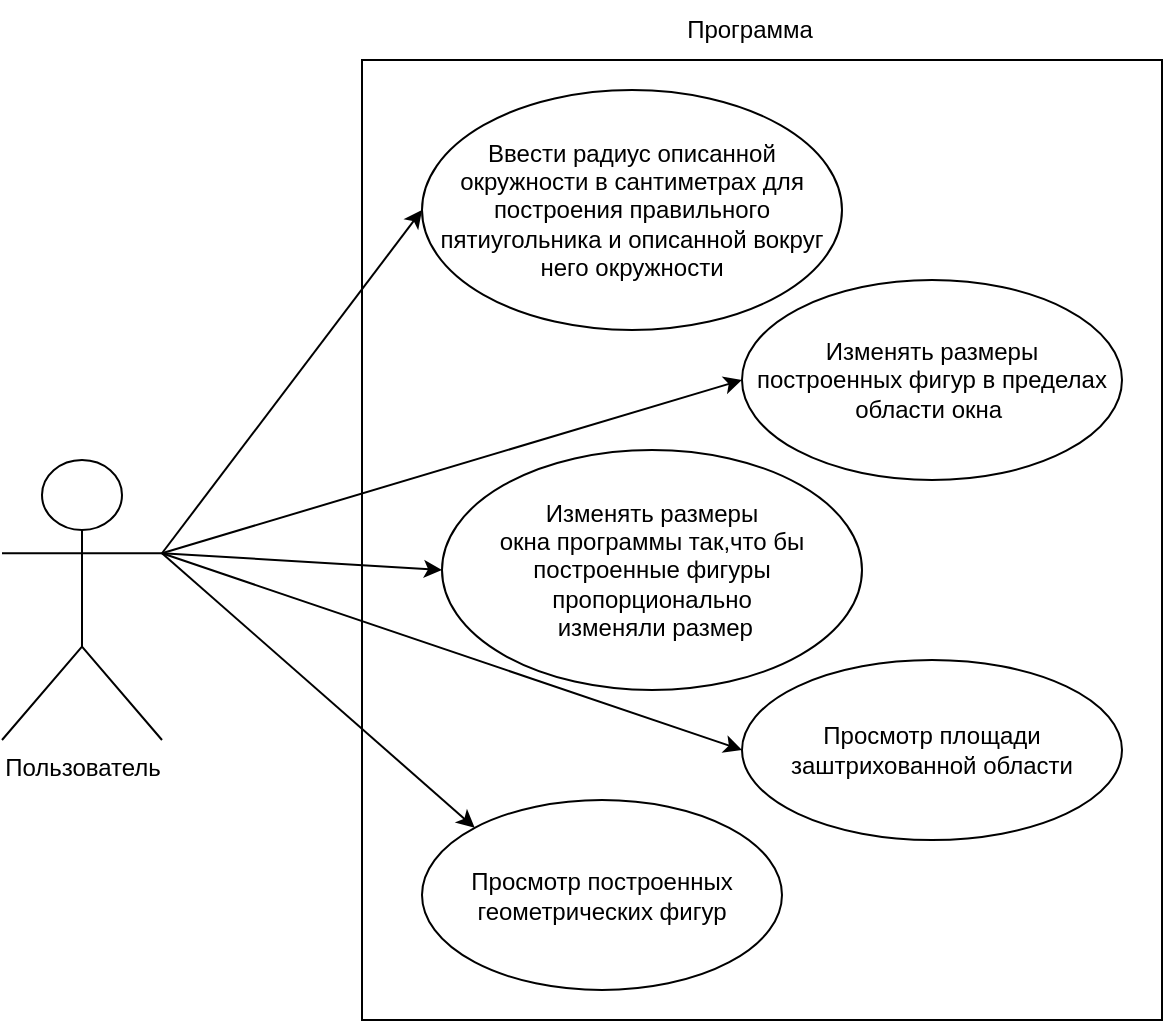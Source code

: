 <mxfile version="17.1.2" type="device" pages="2"><diagram id="xyb_TE4tgCu1eYmfje3q" name="Page-1"><mxGraphModel dx="898" dy="506" grid="1" gridSize="10" guides="1" tooltips="1" connect="1" arrows="1" fold="1" page="1" pageScale="1" pageWidth="827" pageHeight="1169" math="0" shadow="0"><root><mxCell id="0"/><mxCell id="1" parent="0"/><mxCell id="7OuB3oe_U4b8x4eMfk1v-10" value="" style="html=1;" parent="1" vertex="1"><mxGeometry x="190" y="100" width="400" height="480" as="geometry"/></mxCell><mxCell id="7OuB3oe_U4b8x4eMfk1v-1" value="Пользователь" style="shape=umlActor;verticalLabelPosition=bottom;verticalAlign=top;html=1;" parent="1" vertex="1"><mxGeometry x="10" y="300" width="80" height="140" as="geometry"/></mxCell><mxCell id="7OuB3oe_U4b8x4eMfk1v-3" value="Ввести радиус описанной окружности в сантиметрах для построения правильного пятиугольника и описанной вокруг него окружности" style="ellipse;whiteSpace=wrap;html=1;" parent="1" vertex="1"><mxGeometry x="220" y="115" width="210" height="120" as="geometry"/></mxCell><mxCell id="7OuB3oe_U4b8x4eMfk1v-4" value="Изменять размеры &lt;br&gt;окна программы так,что бы построенные фигуры пропорционально&lt;br&gt;&amp;nbsp;изменяли размер" style="ellipse;whiteSpace=wrap;html=1;" parent="1" vertex="1"><mxGeometry x="230" y="295" width="210" height="120" as="geometry"/></mxCell><mxCell id="7OuB3oe_U4b8x4eMfk1v-5" value="Изменять размеры &lt;br&gt;построенных фигур в пределах области окна&amp;nbsp;" style="ellipse;whiteSpace=wrap;html=1;" parent="1" vertex="1"><mxGeometry x="380" y="210" width="190" height="100" as="geometry"/></mxCell><mxCell id="7OuB3oe_U4b8x4eMfk1v-6" value="Просмотр площади заштрихованной области" style="ellipse;whiteSpace=wrap;html=1;" parent="1" vertex="1"><mxGeometry x="380" y="400" width="190" height="90" as="geometry"/></mxCell><mxCell id="7OuB3oe_U4b8x4eMfk1v-7" value="Просмотр построенных геометрических фигур" style="ellipse;whiteSpace=wrap;html=1;" parent="1" vertex="1"><mxGeometry x="220" y="470" width="180" height="95" as="geometry"/></mxCell><mxCell id="7OuB3oe_U4b8x4eMfk1v-12" value="" style="endArrow=classic;html=1;rounded=0;exitX=1;exitY=0.333;exitDx=0;exitDy=0;exitPerimeter=0;entryX=0;entryY=0.5;entryDx=0;entryDy=0;endFill=1;strokeWidth=1;" parent="1" source="7OuB3oe_U4b8x4eMfk1v-1" target="7OuB3oe_U4b8x4eMfk1v-3" edge="1"><mxGeometry width="50" height="50" relative="1" as="geometry"><mxPoint x="430" y="430" as="sourcePoint"/><mxPoint x="480" y="380" as="targetPoint"/></mxGeometry></mxCell><mxCell id="7OuB3oe_U4b8x4eMfk1v-13" value="" style="endArrow=classic;html=1;rounded=0;entryX=0;entryY=0.5;entryDx=0;entryDy=0;endFill=1;strokeWidth=1;exitX=1;exitY=0.333;exitDx=0;exitDy=0;exitPerimeter=0;" parent="1" source="7OuB3oe_U4b8x4eMfk1v-1" target="7OuB3oe_U4b8x4eMfk1v-5" edge="1"><mxGeometry width="50" height="50" relative="1" as="geometry"><mxPoint x="140" y="310" as="sourcePoint"/><mxPoint x="230" y="185" as="targetPoint"/></mxGeometry></mxCell><mxCell id="7OuB3oe_U4b8x4eMfk1v-14" value="" style="endArrow=classic;html=1;rounded=0;entryX=0;entryY=0.5;entryDx=0;entryDy=0;endFill=1;strokeWidth=1;exitX=1;exitY=0.333;exitDx=0;exitDy=0;exitPerimeter=0;" parent="1" source="7OuB3oe_U4b8x4eMfk1v-1" target="7OuB3oe_U4b8x4eMfk1v-4" edge="1"><mxGeometry width="50" height="50" relative="1" as="geometry"><mxPoint x="150" y="320" as="sourcePoint"/><mxPoint x="430" y="265" as="targetPoint"/></mxGeometry></mxCell><mxCell id="7OuB3oe_U4b8x4eMfk1v-15" value="" style="endArrow=classic;html=1;rounded=0;entryX=0;entryY=0.5;entryDx=0;entryDy=0;endFill=1;strokeWidth=1;exitX=1;exitY=0.333;exitDx=0;exitDy=0;exitPerimeter=0;" parent="1" source="7OuB3oe_U4b8x4eMfk1v-1" target="7OuB3oe_U4b8x4eMfk1v-6" edge="1"><mxGeometry width="50" height="50" relative="1" as="geometry"><mxPoint x="150" y="321.667" as="sourcePoint"/><mxPoint x="230" y="355" as="targetPoint"/></mxGeometry></mxCell><mxCell id="7OuB3oe_U4b8x4eMfk1v-16" value="" style="endArrow=classic;html=1;rounded=0;entryX=0;entryY=0;entryDx=0;entryDy=0;endFill=1;strokeWidth=1;exitX=1;exitY=0.333;exitDx=0;exitDy=0;exitPerimeter=0;" parent="1" source="7OuB3oe_U4b8x4eMfk1v-1" target="7OuB3oe_U4b8x4eMfk1v-7" edge="1"><mxGeometry width="50" height="50" relative="1" as="geometry"><mxPoint x="110" y="360" as="sourcePoint"/><mxPoint x="390" y="460" as="targetPoint"/></mxGeometry></mxCell><mxCell id="7OuB3oe_U4b8x4eMfk1v-17" value="Программа" style="text;html=1;strokeColor=none;fillColor=none;align=center;verticalAlign=middle;whiteSpace=wrap;rounded=0;" parent="1" vertex="1"><mxGeometry x="354" y="70" width="60" height="30" as="geometry"/></mxCell></root></mxGraphModel></diagram><diagram id="9DSD4eJZ2dtrkJzE4bH6" name="Page-2"><mxGraphModel dx="769" dy="1616" grid="1" gridSize="10" guides="1" tooltips="1" connect="1" arrows="1" fold="1" page="1" pageScale="1" pageWidth="827" pageHeight="1169" math="0" shadow="0"><root><mxCell id="ToDwqr8CdlI-sWym8V-U-0"/><mxCell id="ToDwqr8CdlI-sWym8V-U-1" parent="ToDwqr8CdlI-sWym8V-U-0"/><mxCell id="UCdXeSphbhnUW3AaHTAP-4" value="" style="edgeStyle=orthogonalEdgeStyle;rounded=0;orthogonalLoop=1;jettySize=auto;html=1;" edge="1" parent="ToDwqr8CdlI-sWym8V-U-1" source="UCdXeSphbhnUW3AaHTAP-1" target="UCdXeSphbhnUW3AaHTAP-3"><mxGeometry relative="1" as="geometry"/></mxCell><mxCell id="UCdXeSphbhnUW3AaHTAP-1" value="radiusChanged" style="rounded=1;whiteSpace=wrap;html=1;arcSize=50;" vertex="1" parent="ToDwqr8CdlI-sWym8V-U-1"><mxGeometry x="300" y="-40" width="180" height="60" as="geometry"/></mxCell><mxCell id="UCdXeSphbhnUW3AaHTAP-6" value="" style="edgeStyle=orthogonalEdgeStyle;rounded=0;orthogonalLoop=1;jettySize=auto;html=1;" edge="1" parent="ToDwqr8CdlI-sWym8V-U-1" source="UCdXeSphbhnUW3AaHTAP-3" target="UCdXeSphbhnUW3AaHTAP-5"><mxGeometry relative="1" as="geometry"><Array as="points"><mxPoint x="560" y="90"/></Array></mxGeometry></mxCell><mxCell id="UCdXeSphbhnUW3AaHTAP-8" value="" style="edgeStyle=orthogonalEdgeStyle;rounded=0;orthogonalLoop=1;jettySize=auto;html=1;" edge="1" parent="ToDwqr8CdlI-sWym8V-U-1" source="UCdXeSphbhnUW3AaHTAP-3" target="UCdXeSphbhnUW3AaHTAP-7"><mxGeometry relative="1" as="geometry"/></mxCell><mxCell id="UCdXeSphbhnUW3AaHTAP-3" value="a &amp;gt;&amp;nbsp;b&amp;nbsp;" style="rhombus;whiteSpace=wrap;html=1;rounded=0;arcSize=50;" vertex="1" parent="ToDwqr8CdlI-sWym8V-U-1"><mxGeometry x="310" y="50" width="160" height="80" as="geometry"/></mxCell><mxCell id="UCdXeSphbhnUW3AaHTAP-16" style="edgeStyle=orthogonalEdgeStyle;rounded=0;orthogonalLoop=1;jettySize=auto;html=1;" edge="1" parent="ToDwqr8CdlI-sWym8V-U-1" source="UCdXeSphbhnUW3AaHTAP-5"><mxGeometry relative="1" as="geometry"><mxPoint x="390" y="350" as="targetPoint"/><Array as="points"><mxPoint x="560" y="350"/><mxPoint x="390" y="350"/></Array></mxGeometry></mxCell><mxCell id="UCdXeSphbhnUW3AaHTAP-5" value="" style="whiteSpace=wrap;html=1;rounded=0;arcSize=50;" vertex="1" parent="ToDwqr8CdlI-sWym8V-U-1"><mxGeometry x="500" y="130" width="120" height="60" as="geometry"/></mxCell><mxCell id="UCdXeSphbhnUW3AaHTAP-12" value="" style="edgeStyle=orthogonalEdgeStyle;rounded=0;orthogonalLoop=1;jettySize=auto;html=1;" edge="1" parent="ToDwqr8CdlI-sWym8V-U-1" source="UCdXeSphbhnUW3AaHTAP-7" target="UCdXeSphbhnUW3AaHTAP-11"><mxGeometry relative="1" as="geometry"><Array as="points"><mxPoint x="200" y="240"/></Array></mxGeometry></mxCell><mxCell id="UCdXeSphbhnUW3AaHTAP-13" style="edgeStyle=orthogonalEdgeStyle;rounded=0;orthogonalLoop=1;jettySize=auto;html=1;entryX=0.5;entryY=0;entryDx=0;entryDy=0;" edge="1" parent="ToDwqr8CdlI-sWym8V-U-1" source="UCdXeSphbhnUW3AaHTAP-7" target="UCdXeSphbhnUW3AaHTAP-18"><mxGeometry relative="1" as="geometry"><mxPoint x="390" y="540" as="targetPoint"/></mxGeometry></mxCell><mxCell id="UCdXeSphbhnUW3AaHTAP-7" value="a &amp;lt;&amp;nbsp;b&amp;nbsp;" style="rhombus;whiteSpace=wrap;html=1;rounded=0;arcSize=50;" vertex="1" parent="ToDwqr8CdlI-sWym8V-U-1"><mxGeometry x="310" y="200" width="160" height="80" as="geometry"/></mxCell><mxCell id="UCdXeSphbhnUW3AaHTAP-9" value="Нет" style="text;html=1;strokeColor=none;fillColor=none;align=center;verticalAlign=middle;whiteSpace=wrap;rounded=0;" vertex="1" parent="ToDwqr8CdlI-sWym8V-U-1"><mxGeometry x="330" y="130" width="60" height="30" as="geometry"/></mxCell><mxCell id="UCdXeSphbhnUW3AaHTAP-10" value="Да" style="text;html=1;strokeColor=none;fillColor=none;align=center;verticalAlign=middle;whiteSpace=wrap;rounded=0;" vertex="1" parent="ToDwqr8CdlI-sWym8V-U-1"><mxGeometry x="480" y="60" width="60" height="30" as="geometry"/></mxCell><mxCell id="UCdXeSphbhnUW3AaHTAP-17" style="edgeStyle=orthogonalEdgeStyle;rounded=0;orthogonalLoop=1;jettySize=auto;html=1;" edge="1" parent="ToDwqr8CdlI-sWym8V-U-1" source="UCdXeSphbhnUW3AaHTAP-11"><mxGeometry relative="1" as="geometry"><mxPoint x="390" y="350" as="targetPoint"/><Array as="points"><mxPoint x="200" y="350"/><mxPoint x="390" y="350"/></Array></mxGeometry></mxCell><mxCell id="UCdXeSphbhnUW3AaHTAP-11" value="" style="whiteSpace=wrap;html=1;rounded=0;arcSize=50;" vertex="1" parent="ToDwqr8CdlI-sWym8V-U-1"><mxGeometry x="140" y="260" width="120" height="60" as="geometry"/></mxCell><mxCell id="UCdXeSphbhnUW3AaHTAP-14" value="Нет" style="text;html=1;strokeColor=none;fillColor=none;align=center;verticalAlign=middle;whiteSpace=wrap;rounded=0;" vertex="1" parent="ToDwqr8CdlI-sWym8V-U-1"><mxGeometry x="383" y="290" width="60" height="30" as="geometry"/></mxCell><mxCell id="UCdXeSphbhnUW3AaHTAP-15" value="Да" style="text;html=1;strokeColor=none;fillColor=none;align=center;verticalAlign=middle;whiteSpace=wrap;rounded=0;" vertex="1" parent="ToDwqr8CdlI-sWym8V-U-1"><mxGeometry x="220" y="200" width="60" height="30" as="geometry"/></mxCell><mxCell id="UCdXeSphbhnUW3AaHTAP-18" value="" style="rounded=1;whiteSpace=wrap;html=1;arcSize=50;" vertex="1" parent="ToDwqr8CdlI-sWym8V-U-1"><mxGeometry x="330" y="395" width="120" height="60" as="geometry"/></mxCell><mxCell id="UCdXeSphbhnUW3AaHTAP-46" style="edgeStyle=orthogonalEdgeStyle;rounded=0;orthogonalLoop=1;jettySize=auto;html=1;entryX=0.5;entryY=0;entryDx=0;entryDy=0;fontSize=20;" edge="1" parent="ToDwqr8CdlI-sWym8V-U-1" source="UCdXeSphbhnUW3AaHTAP-39" target="UCdXeSphbhnUW3AaHTAP-40"><mxGeometry relative="1" as="geometry"/></mxCell><mxCell id="UCdXeSphbhnUW3AaHTAP-39" value="&lt;font style=&quot;font-size: 20px&quot;&gt;1&lt;/font&gt;" style="ellipse;whiteSpace=wrap;html=1;aspect=fixed;rounded=0;" vertex="1" parent="ToDwqr8CdlI-sWym8V-U-1"><mxGeometry x="890" y="-40" width="60" height="60" as="geometry"/></mxCell><mxCell id="UCdXeSphbhnUW3AaHTAP-40" value="&lt;font style=&quot;font-size: 20px&quot;&gt;2&lt;/font&gt;" style="ellipse;whiteSpace=wrap;html=1;aspect=fixed;rounded=0;" vertex="1" parent="ToDwqr8CdlI-sWym8V-U-1"><mxGeometry x="890" y="70" width="60" height="60" as="geometry"/></mxCell><mxCell id="UCdXeSphbhnUW3AaHTAP-41" value="&lt;font style=&quot;font-size: 20px&quot;&gt;3&lt;/font&gt;" style="ellipse;whiteSpace=wrap;html=1;aspect=fixed;rounded=0;" vertex="1" parent="ToDwqr8CdlI-sWym8V-U-1"><mxGeometry x="1080" y="220" width="60" height="60" as="geometry"/></mxCell><mxCell id="UCdXeSphbhnUW3AaHTAP-42" value="&lt;font style=&quot;font-size: 20px&quot;&gt;4&lt;/font&gt;" style="ellipse;whiteSpace=wrap;html=1;aspect=fixed;rounded=0;" vertex="1" parent="ToDwqr8CdlI-sWym8V-U-1"><mxGeometry x="890" y="220" width="60" height="60" as="geometry"/></mxCell><mxCell id="UCdXeSphbhnUW3AaHTAP-43" value="&lt;font style=&quot;font-size: 20px&quot;&gt;5&lt;/font&gt;" style="ellipse;whiteSpace=wrap;html=1;aspect=fixed;rounded=0;" vertex="1" parent="ToDwqr8CdlI-sWym8V-U-1"><mxGeometry x="750" y="300" width="60" height="60" as="geometry"/></mxCell><mxCell id="UCdXeSphbhnUW3AaHTAP-45" value="&lt;font style=&quot;font-size: 20px&quot;&gt;6&lt;/font&gt;" style="ellipse;whiteSpace=wrap;html=1;aspect=fixed;rounded=0;" vertex="1" parent="ToDwqr8CdlI-sWym8V-U-1"><mxGeometry x="890" y="395" width="60" height="60" as="geometry"/></mxCell><mxCell id="UCdXeSphbhnUW3AaHTAP-48" value="" style="endArrow=none;html=1;rounded=0;fontSize=20;exitX=0;exitY=0;exitDx=0;exitDy=0;entryX=1;entryY=0.5;entryDx=0;entryDy=0;endFill=0;startArrow=classic;startFill=1;" edge="1" parent="ToDwqr8CdlI-sWym8V-U-1" source="UCdXeSphbhnUW3AaHTAP-41" target="UCdXeSphbhnUW3AaHTAP-40"><mxGeometry width="50" height="50" relative="1" as="geometry"><mxPoint x="1088.787" y="188.787" as="sourcePoint"/><mxPoint x="760" y="270" as="targetPoint"/></mxGeometry></mxCell><mxCell id="UCdXeSphbhnUW3AaHTAP-49" value="" style="endArrow=none;html=1;rounded=0;fontSize=20;exitX=0.5;exitY=0;exitDx=0;exitDy=0;entryX=0.5;entryY=1;entryDx=0;entryDy=0;endFill=0;startArrow=classic;startFill=1;" edge="1" parent="ToDwqr8CdlI-sWym8V-U-1" source="UCdXeSphbhnUW3AaHTAP-42" target="UCdXeSphbhnUW3AaHTAP-40"><mxGeometry width="50" height="50" relative="1" as="geometry"><mxPoint x="1108.787" y="273.787" as="sourcePoint"/><mxPoint x="960" y="220.0" as="targetPoint"/></mxGeometry></mxCell><mxCell id="UCdXeSphbhnUW3AaHTAP-50" value="" style="endArrow=none;html=1;rounded=0;fontSize=20;exitX=0.695;exitY=0.03;exitDx=0;exitDy=0;entryX=0.5;entryY=1;entryDx=0;entryDy=0;endFill=0;startArrow=classic;startFill=1;exitPerimeter=0;" edge="1" parent="ToDwqr8CdlI-sWym8V-U-1" source="UCdXeSphbhnUW3AaHTAP-45" target="UCdXeSphbhnUW3AaHTAP-41"><mxGeometry width="50" height="50" relative="1" as="geometry"><mxPoint x="930" y="350" as="sourcePoint"/><mxPoint x="930" y="250.0" as="targetPoint"/><Array as="points"/></mxGeometry></mxCell><mxCell id="UCdXeSphbhnUW3AaHTAP-51" value="" style="endArrow=none;html=1;rounded=0;fontSize=20;exitX=1;exitY=0;exitDx=0;exitDy=0;entryX=0;entryY=0.5;entryDx=0;entryDy=0;endFill=0;startArrow=classic;startFill=1;" edge="1" parent="ToDwqr8CdlI-sWym8V-U-1" source="UCdXeSphbhnUW3AaHTAP-43" target="UCdXeSphbhnUW3AaHTAP-42"><mxGeometry width="50" height="50" relative="1" as="geometry"><mxPoint x="930" y="540" as="sourcePoint"/><mxPoint x="1130" y="325" as="targetPoint"/></mxGeometry></mxCell><mxCell id="UCdXeSphbhnUW3AaHTAP-52" value="" style="endArrow=none;html=1;rounded=0;fontSize=20;exitX=0.5;exitY=0;exitDx=0;exitDy=0;entryX=0.5;entryY=1;entryDx=0;entryDy=0;endFill=0;startArrow=classic;startFill=1;" edge="1" parent="ToDwqr8CdlI-sWym8V-U-1" source="UCdXeSphbhnUW3AaHTAP-45" target="UCdXeSphbhnUW3AaHTAP-42"><mxGeometry width="50" height="50" relative="1" as="geometry"><mxPoint x="811.213" y="428.787" as="sourcePoint"/><mxPoint x="900" y="380" as="targetPoint"/></mxGeometry></mxCell><mxCell id="UCdXeSphbhnUW3AaHTAP-53" value="" style="endArrow=none;html=1;rounded=0;fontSize=20;exitX=0.328;exitY=0.055;exitDx=0;exitDy=0;entryX=1;entryY=1;entryDx=0;entryDy=0;endFill=0;startArrow=classic;startFill=1;exitPerimeter=0;" edge="1" parent="ToDwqr8CdlI-sWym8V-U-1" source="UCdXeSphbhnUW3AaHTAP-45" target="UCdXeSphbhnUW3AaHTAP-43"><mxGeometry width="50" height="50" relative="1" as="geometry"><mxPoint x="821.213" y="438.787" as="sourcePoint"/><mxPoint x="910" y="390" as="targetPoint"/></mxGeometry></mxCell><mxCell id="UCdXeSphbhnUW3AaHTAP-54" value="a&amp;gt;b" style="text;html=1;strokeColor=none;fillColor=none;align=center;verticalAlign=middle;whiteSpace=wrap;rounded=0;fontSize=17;" vertex="1" parent="ToDwqr8CdlI-sWym8V-U-1"><mxGeometry x="1000" y="120" width="71" height="30" as="geometry"/></mxCell><mxCell id="UCdXeSphbhnUW3AaHTAP-55" value="a=b&amp;nbsp;или a&amp;lt;b" style="text;html=1;strokeColor=none;fillColor=none;align=center;verticalAlign=middle;whiteSpace=wrap;rounded=0;fontSize=17;" vertex="1" parent="ToDwqr8CdlI-sWym8V-U-1"><mxGeometry x="810" y="150" width="120" height="50" as="geometry"/></mxCell><mxCell id="UCdXeSphbhnUW3AaHTAP-56" value="a=b" style="text;html=1;strokeColor=none;fillColor=none;align=center;verticalAlign=middle;whiteSpace=wrap;rounded=0;fontSize=17;" vertex="1" parent="ToDwqr8CdlI-sWym8V-U-1"><mxGeometry x="905" y="282" width="70" height="30" as="geometry"/></mxCell><mxCell id="UCdXeSphbhnUW3AaHTAP-57" value="a&amp;lt;b" style="text;html=1;strokeColor=none;fillColor=none;align=center;verticalAlign=middle;whiteSpace=wrap;rounded=0;fontSize=17;" vertex="1" parent="ToDwqr8CdlI-sWym8V-U-1"><mxGeometry x="827" y="280" width="50" height="30" as="geometry"/></mxCell></root></mxGraphModel></diagram></mxfile>
